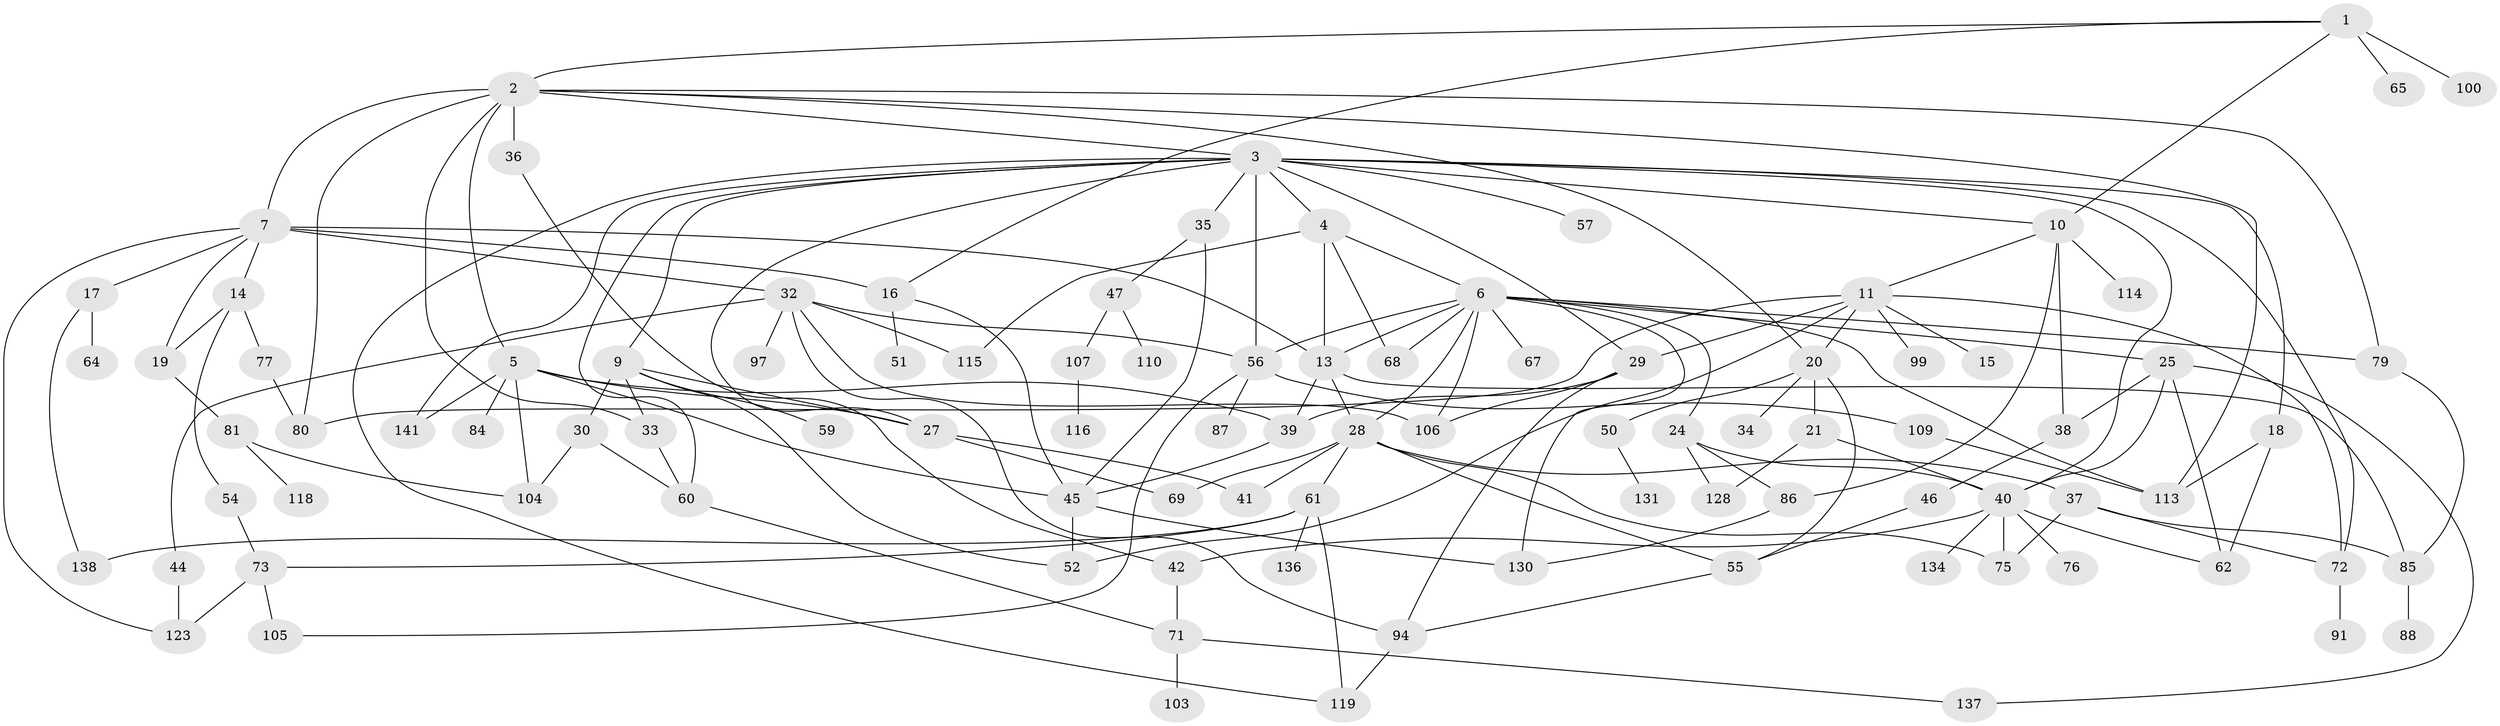 // original degree distribution, {5: 0.034722222222222224, 10: 0.013888888888888888, 7: 0.027777777777777776, 8: 0.013888888888888888, 9: 0.006944444444444444, 2: 0.2986111111111111, 6: 0.034722222222222224, 3: 0.22916666666666666, 4: 0.1388888888888889, 1: 0.2013888888888889}
// Generated by graph-tools (version 1.1) at 2025/41/03/06/25 10:41:27]
// undirected, 97 vertices, 163 edges
graph export_dot {
graph [start="1"]
  node [color=gray90,style=filled];
  1 [super="+58"];
  2 [super="+142"];
  3 [super="+23"];
  4 [super="+144"];
  5 [super="+8"];
  6 [super="+12"];
  7 [super="+111"];
  9 [super="+31"];
  10 [super="+143"];
  11 [super="+93"];
  13 [super="+26"];
  14;
  15;
  16 [super="+49"];
  17;
  18 [super="+22"];
  19 [super="+96"];
  20;
  21 [super="+129"];
  24 [super="+117"];
  25 [super="+132"];
  27;
  28 [super="+53"];
  29 [super="+89"];
  30;
  32 [super="+43"];
  33;
  34;
  35;
  36;
  37 [super="+95"];
  38;
  39 [super="+74"];
  40 [super="+48"];
  41;
  42 [super="+63"];
  44 [super="+92"];
  45 [super="+82"];
  46 [super="+124"];
  47;
  50 [super="+83"];
  51 [super="+135"];
  52 [super="+133"];
  54 [super="+102"];
  55 [super="+70"];
  56 [super="+78"];
  57;
  59;
  60;
  61 [super="+66"];
  62;
  64;
  65;
  67;
  68 [super="+120"];
  69 [super="+98"];
  71 [super="+122"];
  72 [super="+101"];
  73 [super="+90"];
  75;
  76;
  77;
  79;
  80;
  81;
  84;
  85;
  86 [super="+112"];
  87;
  88;
  91;
  94 [super="+121"];
  97;
  99 [super="+140"];
  100;
  103;
  104 [super="+139"];
  105;
  106 [super="+126"];
  107 [super="+108"];
  109;
  110 [super="+125"];
  113;
  114;
  115;
  116;
  118;
  119;
  123 [super="+127"];
  128;
  130;
  131;
  134;
  136;
  137;
  138;
  141;
  1 -- 2;
  1 -- 16;
  1 -- 65;
  1 -- 100;
  1 -- 10;
  2 -- 3;
  2 -- 5;
  2 -- 7;
  2 -- 36;
  2 -- 113;
  2 -- 79;
  2 -- 33;
  2 -- 80;
  2 -- 20;
  3 -- 4;
  3 -- 9;
  3 -- 10;
  3 -- 18;
  3 -- 60;
  3 -- 35;
  3 -- 72;
  3 -- 141;
  3 -- 119;
  3 -- 56;
  3 -- 27;
  3 -- 57;
  3 -- 40;
  3 -- 29;
  4 -- 6;
  4 -- 68;
  4 -- 115;
  4 -- 13;
  5 -- 27;
  5 -- 39;
  5 -- 45;
  5 -- 141;
  5 -- 104;
  5 -- 84;
  6 -- 24;
  6 -- 67;
  6 -- 79;
  6 -- 106;
  6 -- 68;
  6 -- 13;
  6 -- 113;
  6 -- 130;
  6 -- 56;
  6 -- 25;
  6 -- 28;
  7 -- 13;
  7 -- 14;
  7 -- 17;
  7 -- 19;
  7 -- 32 [weight=2];
  7 -- 16;
  7 -- 123;
  9 -- 30;
  9 -- 52;
  9 -- 59;
  9 -- 27;
  9 -- 33;
  10 -- 11;
  10 -- 114;
  10 -- 38;
  10 -- 86;
  11 -- 15;
  11 -- 20;
  11 -- 29;
  11 -- 80;
  11 -- 99;
  11 -- 52;
  11 -- 72;
  13 -- 85;
  13 -- 28;
  13 -- 39;
  14 -- 54;
  14 -- 77;
  14 -- 19;
  16 -- 45;
  16 -- 51;
  17 -- 64;
  17 -- 138;
  18 -- 62;
  18 -- 113;
  19 -- 81;
  20 -- 21;
  20 -- 34;
  20 -- 50;
  20 -- 55;
  21 -- 40;
  21 -- 128;
  24 -- 86;
  24 -- 128;
  24 -- 40;
  25 -- 38;
  25 -- 62;
  25 -- 40;
  25 -- 137;
  27 -- 41;
  27 -- 69;
  28 -- 37;
  28 -- 55;
  28 -- 75;
  28 -- 41;
  28 -- 61;
  28 -- 69;
  29 -- 106;
  29 -- 94;
  29 -- 39;
  30 -- 104;
  30 -- 60;
  32 -- 44;
  32 -- 115;
  32 -- 97;
  32 -- 56;
  32 -- 106;
  32 -- 94;
  33 -- 60;
  35 -- 47;
  35 -- 45;
  36 -- 42;
  37 -- 85;
  37 -- 72;
  37 -- 75;
  38 -- 46;
  39 -- 45;
  40 -- 76;
  40 -- 134;
  40 -- 62;
  40 -- 75;
  40 -- 42;
  42 -- 71;
  44 -- 123;
  45 -- 130;
  45 -- 52;
  46 -- 55;
  47 -- 107;
  47 -- 110;
  50 -- 131;
  54 -- 73;
  55 -- 94;
  56 -- 105;
  56 -- 109;
  56 -- 87;
  60 -- 71;
  61 -- 136;
  61 -- 119;
  61 -- 73;
  61 -- 138;
  71 -- 103;
  71 -- 137;
  72 -- 91;
  73 -- 123;
  73 -- 105;
  77 -- 80;
  79 -- 85;
  81 -- 118;
  81 -- 104;
  85 -- 88;
  86 -- 130;
  94 -- 119;
  107 -- 116;
  109 -- 113;
}
